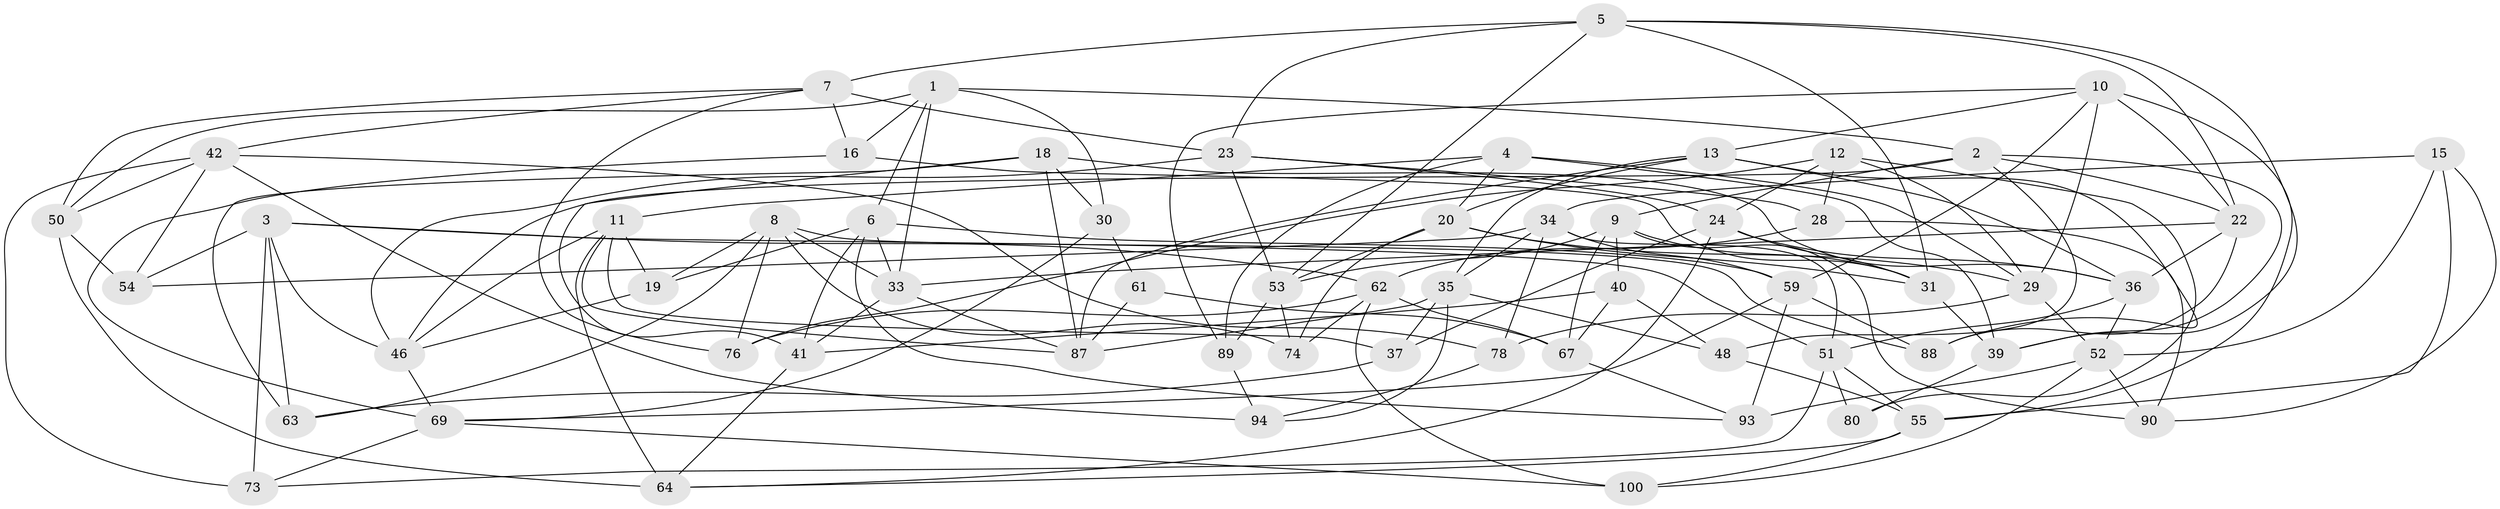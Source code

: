 // original degree distribution, {4: 1.0}
// Generated by graph-tools (version 1.1) at 2025/39/02/21/25 10:39:01]
// undirected, 61 vertices, 156 edges
graph export_dot {
graph [start="1"]
  node [color=gray90,style=filled];
  1 [super="+57"];
  2 [super="+44"];
  3 [super="+81"];
  4 [super="+27"];
  5 [super="+21"];
  6 [super="+47"];
  7 [super="+17"];
  8 [super="+91"];
  9 [super="+14"];
  10 [super="+83"];
  11 [super="+43"];
  12 [super="+49"];
  13 [super="+58"];
  15;
  16;
  18 [super="+32"];
  19;
  20 [super="+26"];
  22 [super="+25"];
  23 [super="+85"];
  24 [super="+65"];
  28;
  29 [super="+71"];
  30;
  31 [super="+45"];
  33 [super="+68"];
  34 [super="+84"];
  35 [super="+86"];
  36 [super="+38"];
  37;
  39 [super="+97"];
  40;
  41 [super="+98"];
  42 [super="+99"];
  46 [super="+72"];
  48;
  50 [super="+60"];
  51 [super="+66"];
  52 [super="+56"];
  53 [super="+95"];
  54;
  55 [super="+79"];
  59 [super="+96"];
  61;
  62 [super="+77"];
  63;
  64 [super="+82"];
  67 [super="+70"];
  69 [super="+75"];
  73;
  74;
  76;
  78;
  80;
  87 [super="+92"];
  88;
  89;
  90;
  93;
  94;
  100;
  1 -- 33;
  1 -- 16;
  1 -- 30;
  1 -- 2;
  1 -- 6;
  1 -- 50;
  2 -- 22;
  2 -- 46;
  2 -- 48;
  2 -- 9;
  2 -- 39;
  3 -- 62;
  3 -- 63;
  3 -- 46;
  3 -- 73;
  3 -- 54;
  3 -- 51;
  4 -- 20;
  4 -- 89;
  4 -- 11;
  4 -- 29;
  4 -- 39 [weight=2];
  5 -- 39;
  5 -- 31;
  5 -- 22;
  5 -- 53;
  5 -- 23;
  5 -- 7;
  6 -- 19;
  6 -- 41;
  6 -- 59;
  6 -- 93;
  6 -- 33;
  7 -- 16;
  7 -- 42;
  7 -- 76;
  7 -- 23;
  7 -- 50;
  8 -- 76;
  8 -- 88;
  8 -- 74;
  8 -- 33;
  8 -- 19;
  8 -- 63;
  9 -- 40;
  9 -- 53;
  9 -- 90;
  9 -- 67;
  9 -- 31;
  10 -- 22;
  10 -- 89;
  10 -- 55;
  10 -- 59;
  10 -- 29;
  10 -- 13;
  11 -- 37;
  11 -- 87;
  11 -- 64;
  11 -- 19;
  11 -- 46;
  12 -- 24;
  12 -- 80 [weight=2];
  12 -- 28;
  12 -- 29;
  12 -- 76;
  13 -- 36;
  13 -- 88;
  13 -- 20;
  13 -- 35;
  13 -- 87;
  15 -- 90;
  15 -- 52;
  15 -- 34;
  15 -- 55;
  16 -- 31;
  16 -- 69;
  18 -- 36;
  18 -- 41 [weight=2];
  18 -- 87;
  18 -- 30;
  18 -- 63;
  19 -- 46;
  20 -- 29;
  20 -- 74;
  20 -- 53;
  20 -- 31;
  22 -- 88;
  22 -- 36;
  22 -- 33;
  23 -- 46;
  23 -- 28;
  23 -- 53;
  23 -- 24;
  24 -- 36;
  24 -- 64;
  24 -- 37;
  24 -- 31;
  28 -- 90;
  28 -- 62;
  29 -- 52;
  29 -- 78;
  30 -- 61;
  30 -- 69;
  31 -- 39;
  33 -- 41;
  33 -- 87;
  34 -- 51;
  34 -- 54;
  34 -- 78;
  34 -- 59;
  34 -- 35;
  35 -- 48;
  35 -- 37;
  35 -- 94;
  35 -- 87;
  36 -- 51;
  36 -- 52;
  37 -- 63;
  39 -- 80;
  40 -- 48;
  40 -- 67;
  40 -- 41;
  41 -- 64;
  42 -- 50;
  42 -- 94;
  42 -- 73;
  42 -- 54;
  42 -- 78;
  46 -- 69;
  48 -- 55;
  50 -- 54;
  50 -- 64 [weight=2];
  51 -- 80;
  51 -- 73;
  51 -- 55;
  52 -- 90;
  52 -- 100;
  52 -- 93;
  53 -- 74;
  53 -- 89;
  55 -- 100;
  55 -- 64;
  59 -- 88;
  59 -- 93;
  59 -- 69;
  61 -- 67 [weight=2];
  61 -- 87;
  62 -- 100;
  62 -- 74;
  62 -- 76;
  62 -- 67;
  67 -- 93;
  69 -- 73;
  69 -- 100;
  78 -- 94;
  89 -- 94;
}
